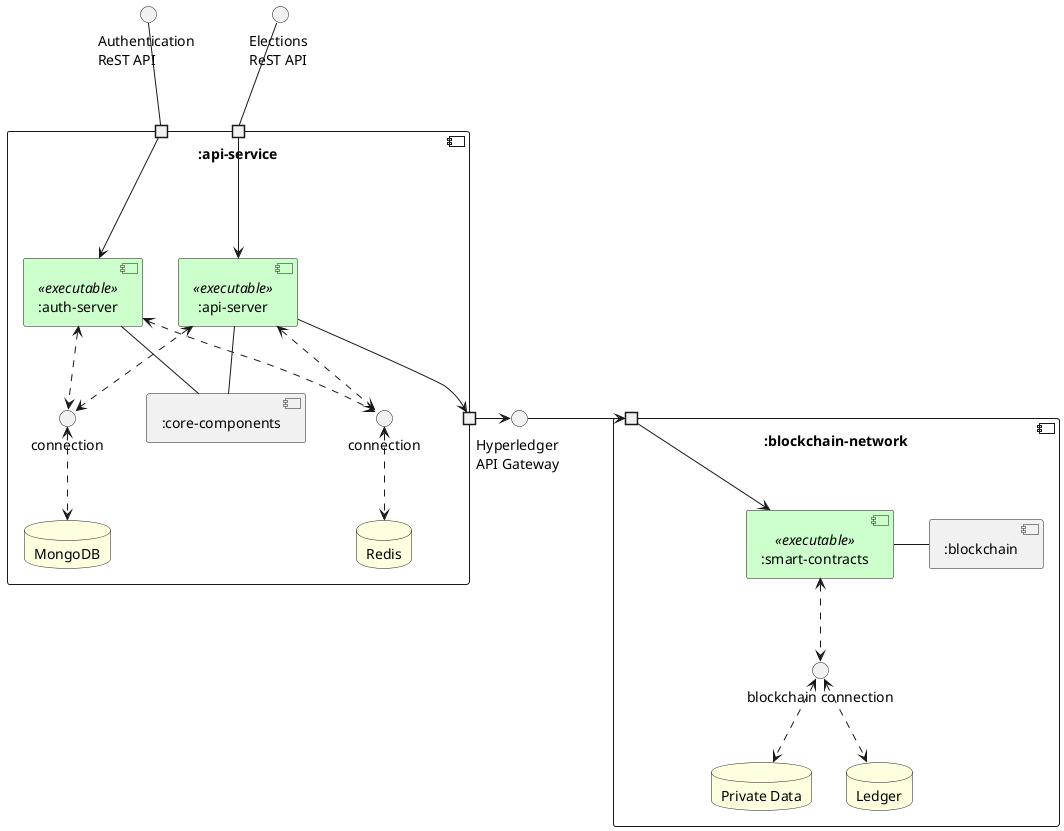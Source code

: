 @startuml system-architecture

skinparam component {
    BackgroundColor<<registry-server>> White
    BackgroundColor<<executable>> #ccffcc
    BackgroundColor<<test>> cyan
}
skinparam DatabaseBackgroundColor LightYellow

() "Authentication \nReST API" as AUTH_API
() "Elections \nReST API" as ELECTIONS_API

'''''''''''''''' API-SERVICE COMPONENT ''''''''''''''''
component ":api-service" {
    portin " " as API_PIN
    portin " " as AUTH_PIN

    () "connection" as MONGO_CONNECTION
    () "connection" as REDIS_CONNECTION

    component ":core-components" as CC
    component ":auth-server" as ATS <<executable>>
    component ":api-server" as APS <<executable>>

    database MongoDB
    database Redis

    portout " " as API_OUT
}

ELECTIONS_API -- API_PIN
AUTH_API -- AUTH_PIN
AUTH_PIN ---> ATS
API_PIN ---> APS
APS <..> MONGO_CONNECTION
APS <..> REDIS_CONNECTION
ATS <..> REDIS_CONNECTION
ATS -- CC
APS -- CC
ATS <..> MONGO_CONNECTION
REDIS_CONNECTION <..> Redis
MONGO_CONNECTION <..> MongoDB
APS --> API_OUT

'''''''''''''''' BLOCKCHAIN COMPONENT ''''''''''''''''
() "Hyperledger \nAPI Gateway" as API_BLOCKCHAIN_INTERFACE
API_OUT -right-> API_BLOCKCHAIN_INTERFACE

component ":blockchain-network" as BLC {
    portin " " as BLC_PIN

    () "blockchain connection" as BLC_CONNECTION

    component ":smart-contracts" as SC <<executable>>
    component ":blockchain" as CHAIN

    database "Private Data" as PVD
    database "Ledger" as LD
}

API_BLOCKCHAIN_INTERFACE -right-> BLC_PIN
BLC_PIN --> SC

SC -right- CHAIN
SC <..> BLC_CONNECTION
BLC_CONNECTION <..> LD
BLC_CONNECTION <..> PVD

@enduml